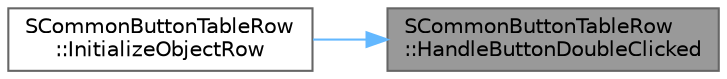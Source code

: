 digraph "SCommonButtonTableRow::HandleButtonDoubleClicked"
{
 // INTERACTIVE_SVG=YES
 // LATEX_PDF_SIZE
  bgcolor="transparent";
  edge [fontname=Helvetica,fontsize=10,labelfontname=Helvetica,labelfontsize=10];
  node [fontname=Helvetica,fontsize=10,shape=box,height=0.2,width=0.4];
  rankdir="RL";
  Node1 [id="Node000001",label="SCommonButtonTableRow\l::HandleButtonDoubleClicked",height=0.2,width=0.4,color="gray40", fillcolor="grey60", style="filled", fontcolor="black",tooltip=" "];
  Node1 -> Node2 [id="edge1_Node000001_Node000002",dir="back",color="steelblue1",style="solid",tooltip=" "];
  Node2 [id="Node000002",label="SCommonButtonTableRow\l::InitializeObjectRow",height=0.2,width=0.4,color="grey40", fillcolor="white", style="filled",URL="$d5/dfd/classSCommonButtonTableRow.html#a8d2f740007ad31641359faa48b00d819",tooltip=" "];
}
